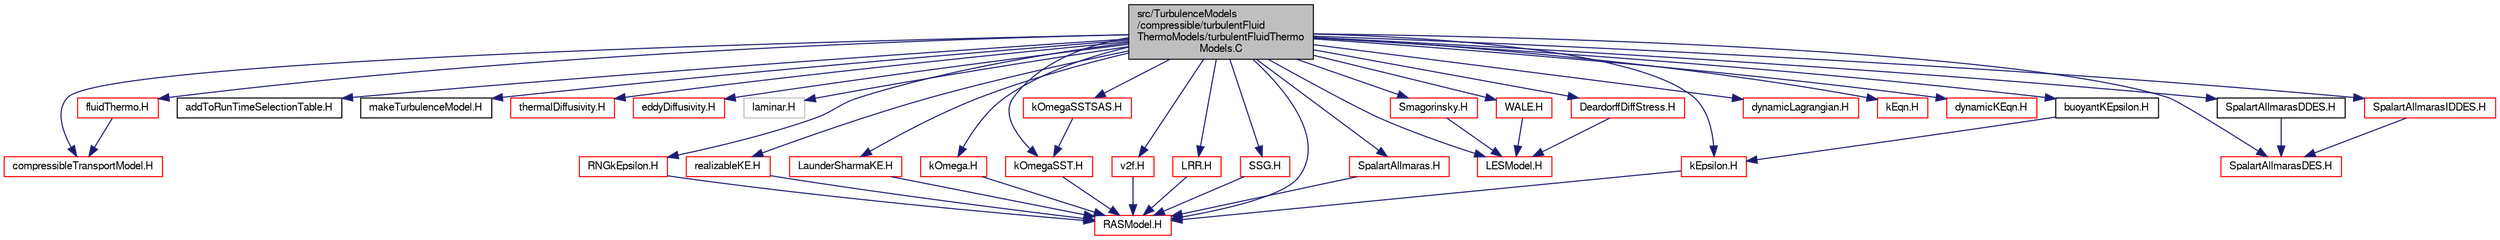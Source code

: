 digraph "src/TurbulenceModels/compressible/turbulentFluidThermoModels/turbulentFluidThermoModels.C"
{
  bgcolor="transparent";
  edge [fontname="FreeSans",fontsize="10",labelfontname="FreeSans",labelfontsize="10"];
  node [fontname="FreeSans",fontsize="10",shape=record];
  Node1 [label="src/TurbulenceModels\l/compressible/turbulentFluid\lThermoModels/turbulentFluidThermo\lModels.C",height=0.2,width=0.4,color="black", fillcolor="grey75", style="filled" fontcolor="black"];
  Node1 -> Node2 [color="midnightblue",fontsize="10",style="solid",fontname="FreeSans"];
  Node2 [label="compressibleTransportModel.H",height=0.2,width=0.4,color="red",URL="$a09921.html"];
  Node1 -> Node3 [color="midnightblue",fontsize="10",style="solid",fontname="FreeSans"];
  Node3 [label="fluidThermo.H",height=0.2,width=0.4,color="red",URL="$a09461.html"];
  Node3 -> Node2 [color="midnightblue",fontsize="10",style="solid",fontname="FreeSans"];
  Node1 -> Node4 [color="midnightblue",fontsize="10",style="solid",fontname="FreeSans"];
  Node4 [label="addToRunTimeSelectionTable.H",height=0.2,width=0.4,color="black",URL="$a07378.html",tooltip="Macros for easy insertion into run-time selection tables. "];
  Node1 -> Node5 [color="midnightblue",fontsize="10",style="solid",fontname="FreeSans"];
  Node5 [label="makeTurbulenceModel.H",height=0.2,width=0.4,color="black",URL="$a10056.html"];
  Node1 -> Node6 [color="midnightblue",fontsize="10",style="solid",fontname="FreeSans"];
  Node6 [label="thermalDiffusivity.H",height=0.2,width=0.4,color="red",URL="$a10021.html"];
  Node1 -> Node7 [color="midnightblue",fontsize="10",style="solid",fontname="FreeSans"];
  Node7 [label="eddyDiffusivity.H",height=0.2,width=0.4,color="red",URL="$a10015.html"];
  Node1 -> Node8 [color="midnightblue",fontsize="10",style="solid",fontname="FreeSans"];
  Node8 [label="laminar.H",height=0.2,width=0.4,color="grey75"];
  Node1 -> Node9 [color="midnightblue",fontsize="10",style="solid",fontname="FreeSans"];
  Node9 [label="RASModel.H",height=0.2,width=0.4,color="red",URL="$a10213.html"];
  Node1 -> Node10 [color="midnightblue",fontsize="10",style="solid",fontname="FreeSans"];
  Node10 [label="LESModel.H",height=0.2,width=0.4,color="red",URL="$a10171.html"];
  Node1 -> Node11 [color="midnightblue",fontsize="10",style="solid",fontname="FreeSans"];
  Node11 [label="SpalartAllmaras.H",height=0.2,width=0.4,color="red",URL="$a10220.html"];
  Node11 -> Node9 [color="midnightblue",fontsize="10",style="solid",fontname="FreeSans"];
  Node1 -> Node12 [color="midnightblue",fontsize="10",style="solid",fontname="FreeSans"];
  Node12 [label="kEpsilon.H",height=0.2,width=0.4,color="red",URL="$a10201.html"];
  Node12 -> Node9 [color="midnightblue",fontsize="10",style="solid",fontname="FreeSans"];
  Node1 -> Node13 [color="midnightblue",fontsize="10",style="solid",fontname="FreeSans"];
  Node13 [label="RNGkEpsilon.H",height=0.2,width=0.4,color="red",URL="$a10218.html"];
  Node13 -> Node9 [color="midnightblue",fontsize="10",style="solid",fontname="FreeSans"];
  Node1 -> Node14 [color="midnightblue",fontsize="10",style="solid",fontname="FreeSans"];
  Node14 [label="realizableKE.H",height=0.2,width=0.4,color="red",URL="$a10216.html"];
  Node14 -> Node9 [color="midnightblue",fontsize="10",style="solid",fontname="FreeSans"];
  Node1 -> Node15 [color="midnightblue",fontsize="10",style="solid",fontname="FreeSans"];
  Node15 [label="buoyantKEpsilon.H",height=0.2,width=0.4,color="black",URL="$a10017.html"];
  Node15 -> Node12 [color="midnightblue",fontsize="10",style="solid",fontname="FreeSans"];
  Node1 -> Node16 [color="midnightblue",fontsize="10",style="solid",fontname="FreeSans"];
  Node16 [label="LaunderSharmaKE.H",height=0.2,width=0.4,color="red",URL="$a10209.html"];
  Node16 -> Node9 [color="midnightblue",fontsize="10",style="solid",fontname="FreeSans"];
  Node1 -> Node17 [color="midnightblue",fontsize="10",style="solid",fontname="FreeSans"];
  Node17 [label="kOmega.H",height=0.2,width=0.4,color="red",URL="$a10203.html"];
  Node17 -> Node9 [color="midnightblue",fontsize="10",style="solid",fontname="FreeSans"];
  Node1 -> Node18 [color="midnightblue",fontsize="10",style="solid",fontname="FreeSans"];
  Node18 [label="kOmegaSST.H",height=0.2,width=0.4,color="red",URL="$a10205.html"];
  Node18 -> Node9 [color="midnightblue",fontsize="10",style="solid",fontname="FreeSans"];
  Node1 -> Node19 [color="midnightblue",fontsize="10",style="solid",fontname="FreeSans"];
  Node19 [label="kOmegaSSTSAS.H",height=0.2,width=0.4,color="red",URL="$a10207.html"];
  Node19 -> Node18 [color="midnightblue",fontsize="10",style="solid",fontname="FreeSans"];
  Node1 -> Node20 [color="midnightblue",fontsize="10",style="solid",fontname="FreeSans"];
  Node20 [label="v2f.H",height=0.2,width=0.4,color="red",URL="$a10224.html"];
  Node20 -> Node9 [color="midnightblue",fontsize="10",style="solid",fontname="FreeSans"];
  Node1 -> Node21 [color="midnightblue",fontsize="10",style="solid",fontname="FreeSans"];
  Node21 [label="LRR.H",height=0.2,width=0.4,color="red",URL="$a10211.html"];
  Node21 -> Node9 [color="midnightblue",fontsize="10",style="solid",fontname="FreeSans"];
  Node1 -> Node22 [color="midnightblue",fontsize="10",style="solid",fontname="FreeSans"];
  Node22 [label="SSG.H",height=0.2,width=0.4,color="red",URL="$a10222.html"];
  Node22 -> Node9 [color="midnightblue",fontsize="10",style="solid",fontname="FreeSans"];
  Node1 -> Node23 [color="midnightblue",fontsize="10",style="solid",fontname="FreeSans"];
  Node23 [label="Smagorinsky.H",height=0.2,width=0.4,color="red",URL="$a10174.html"];
  Node23 -> Node10 [color="midnightblue",fontsize="10",style="solid",fontname="FreeSans"];
  Node1 -> Node24 [color="midnightblue",fontsize="10",style="solid",fontname="FreeSans"];
  Node24 [label="WALE.H",height=0.2,width=0.4,color="red",URL="$a10182.html"];
  Node24 -> Node10 [color="midnightblue",fontsize="10",style="solid",fontname="FreeSans"];
  Node1 -> Node25 [color="midnightblue",fontsize="10",style="solid",fontname="FreeSans"];
  Node25 [label="dynamicLagrangian.H",height=0.2,width=0.4,color="red",URL="$a10142.html"];
  Node1 -> Node26 [color="midnightblue",fontsize="10",style="solid",fontname="FreeSans"];
  Node26 [label="kEqn.H",height=0.2,width=0.4,color="red",URL="$a10144.html"];
  Node1 -> Node27 [color="midnightblue",fontsize="10",style="solid",fontname="FreeSans"];
  Node27 [label="dynamicKEqn.H",height=0.2,width=0.4,color="red",URL="$a10140.html"];
  Node1 -> Node28 [color="midnightblue",fontsize="10",style="solid",fontname="FreeSans"];
  Node28 [label="SpalartAllmarasDES.H",height=0.2,width=0.4,color="red",URL="$a10178.html"];
  Node1 -> Node29 [color="midnightblue",fontsize="10",style="solid",fontname="FreeSans"];
  Node29 [label="SpalartAllmarasDDES.H",height=0.2,width=0.4,color="black",URL="$a10176.html"];
  Node29 -> Node28 [color="midnightblue",fontsize="10",style="solid",fontname="FreeSans"];
  Node1 -> Node30 [color="midnightblue",fontsize="10",style="solid",fontname="FreeSans"];
  Node30 [label="SpalartAllmarasIDDES.H",height=0.2,width=0.4,color="red",URL="$a10180.html"];
  Node30 -> Node28 [color="midnightblue",fontsize="10",style="solid",fontname="FreeSans"];
  Node1 -> Node31 [color="midnightblue",fontsize="10",style="solid",fontname="FreeSans"];
  Node31 [label="DeardorffDiffStress.H",height=0.2,width=0.4,color="red",URL="$a10138.html"];
  Node31 -> Node10 [color="midnightblue",fontsize="10",style="solid",fontname="FreeSans"];
}
